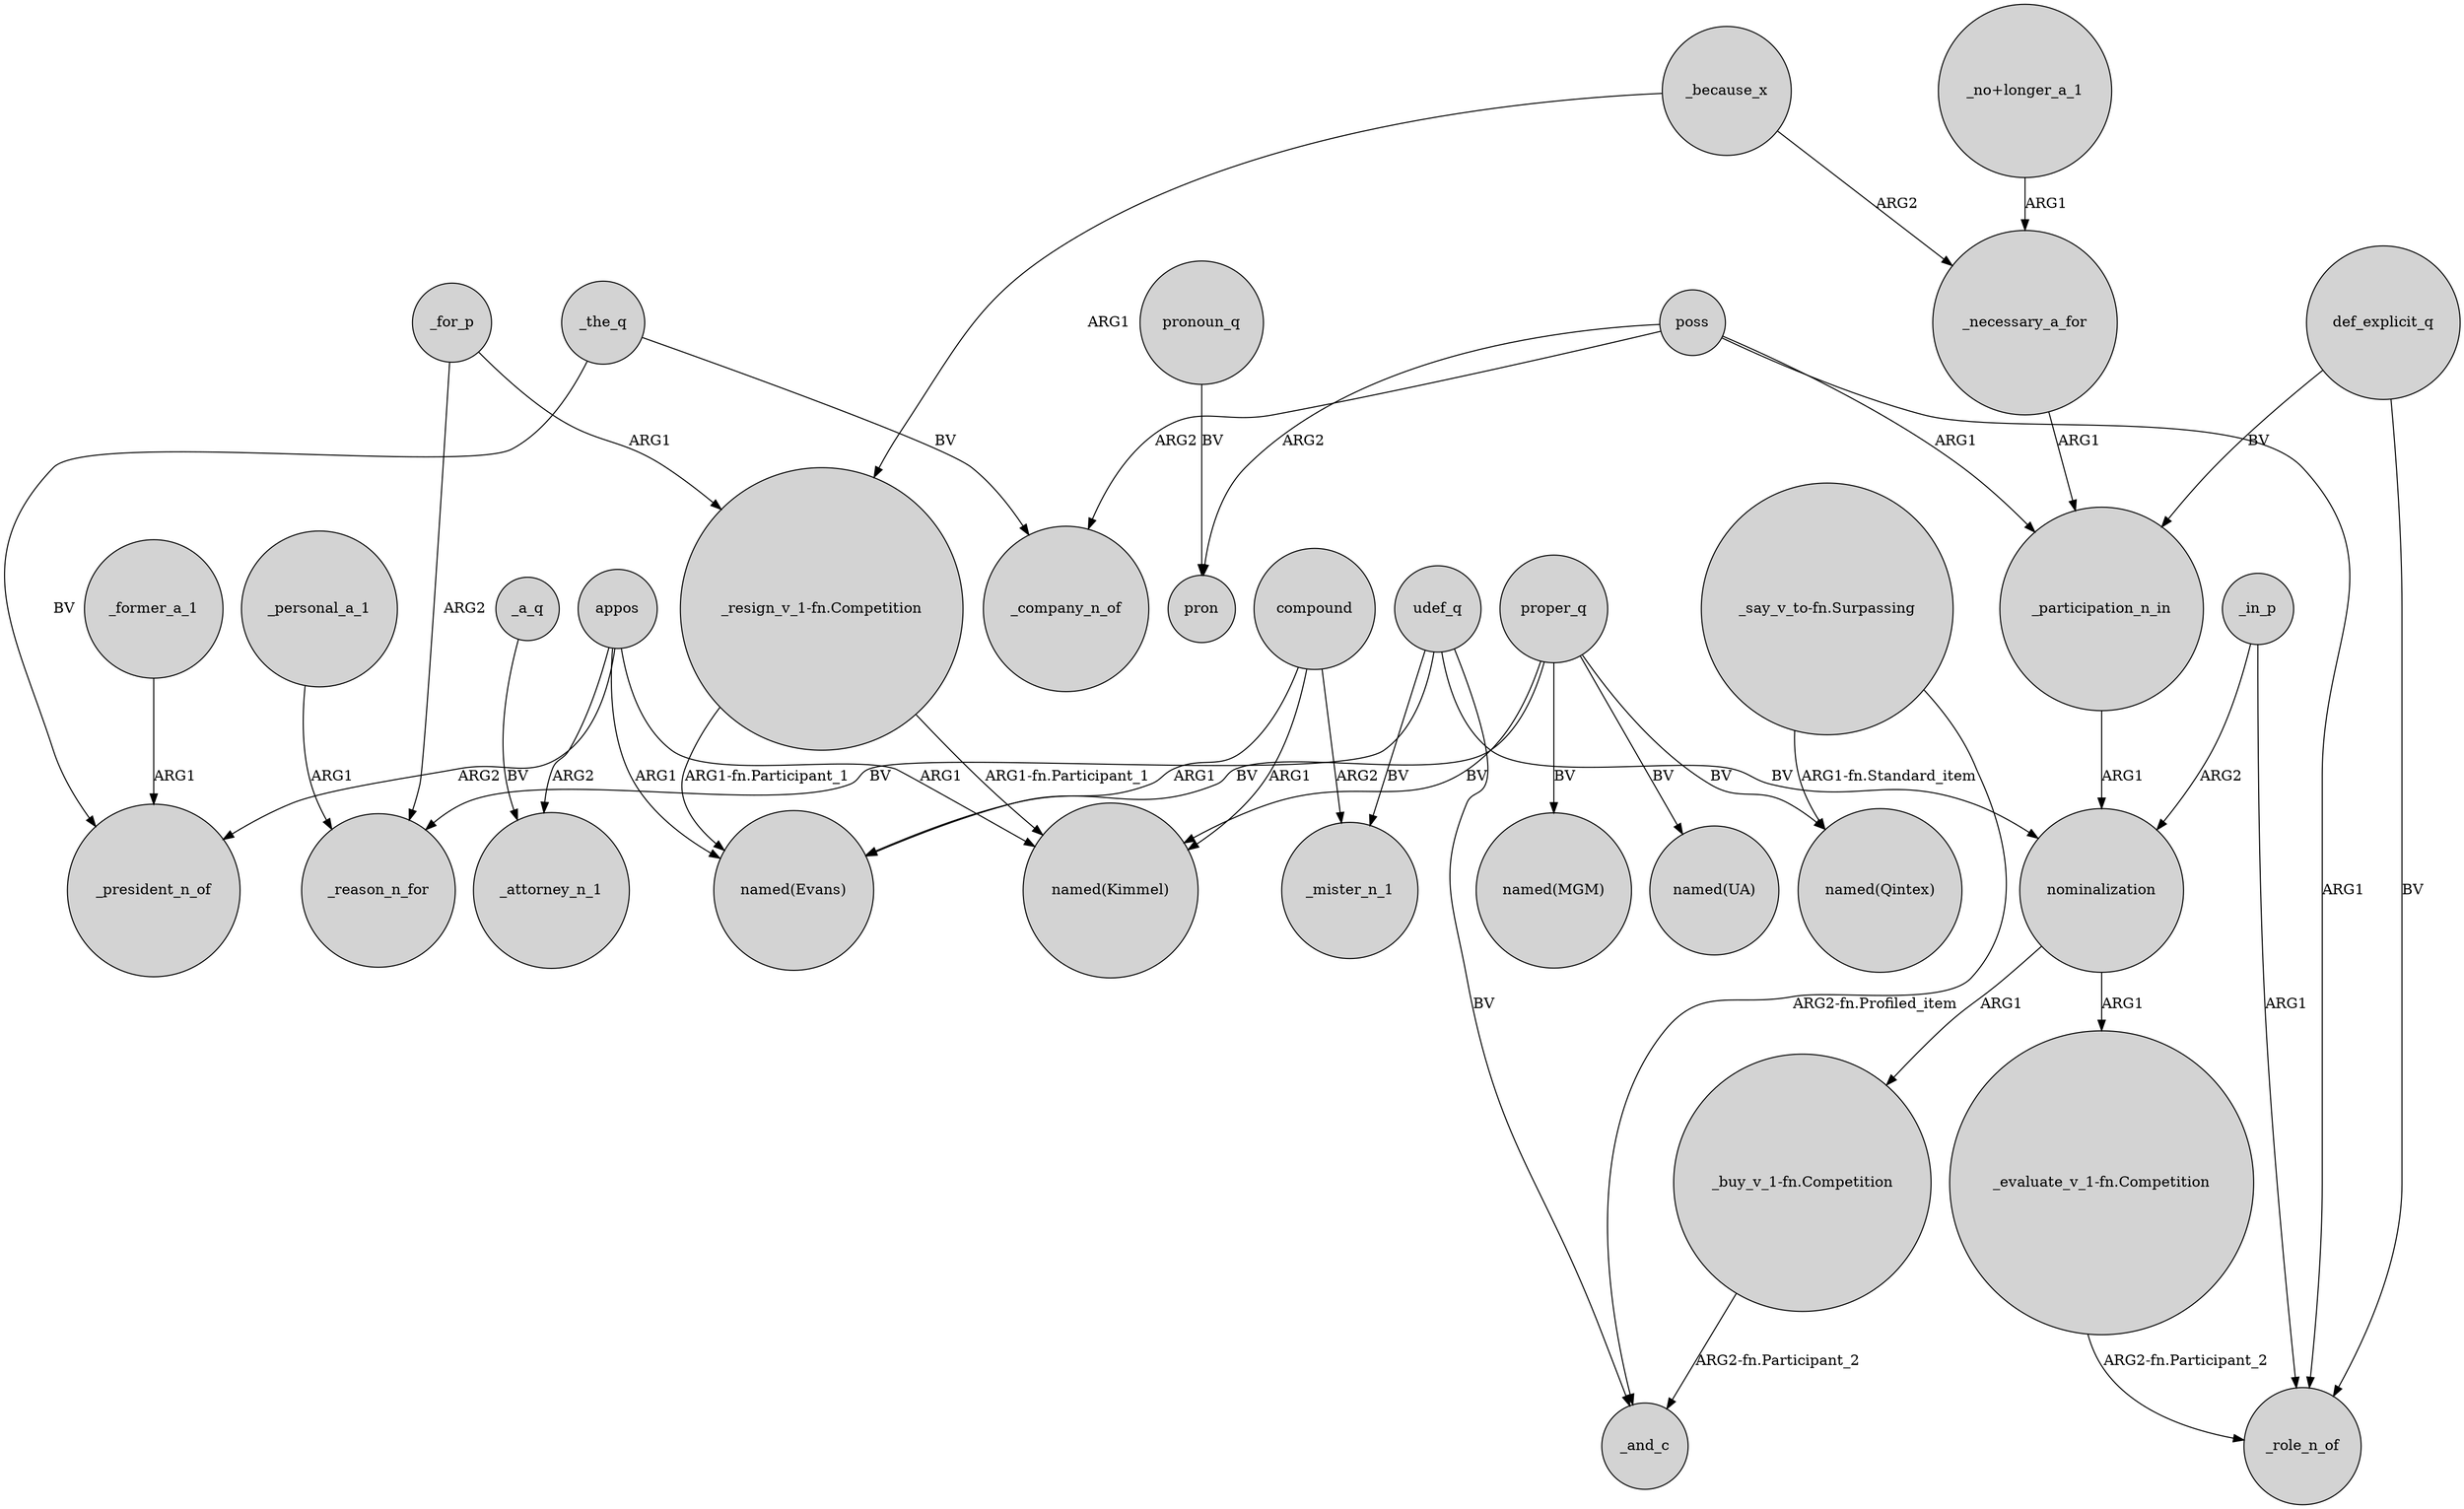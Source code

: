 digraph {
	node [shape=circle style=filled]
	_personal_a_1 -> _reason_n_for [label=ARG1]
	appos -> _president_n_of [label=ARG2]
	"_evaluate_v_1-fn.Competition" -> _role_n_of [label="ARG2-fn.Participant_2"]
	"_resign_v_1-fn.Competition" -> "named(Kimmel)" [label="ARG1-fn.Participant_1"]
	compound -> _mister_n_1 [label=ARG2]
	nominalization -> "_buy_v_1-fn.Competition" [label=ARG1]
	appos -> _attorney_n_1 [label=ARG2]
	_in_p -> _role_n_of [label=ARG1]
	_for_p -> "_resign_v_1-fn.Competition" [label=ARG1]
	_necessary_a_for -> _participation_n_in [label=ARG1]
	_a_q -> _attorney_n_1 [label=BV]
	poss -> _role_n_of [label=ARG1]
	compound -> "named(Kimmel)" [label=ARG1]
	udef_q -> nominalization [label=BV]
	"_buy_v_1-fn.Competition" -> _and_c [label="ARG2-fn.Participant_2"]
	udef_q -> _and_c [label=BV]
	udef_q -> _mister_n_1 [label=BV]
	proper_q -> "named(MGM)" [label=BV]
	compound -> "named(Evans)" [label=ARG1]
	proper_q -> "named(Kimmel)" [label=BV]
	pronoun_q -> pron [label=BV]
	poss -> pron [label=ARG2]
	poss -> _company_n_of [label=ARG2]
	appos -> "named(Evans)" [label=ARG1]
	_participation_n_in -> nominalization [label=ARG1]
	udef_q -> _reason_n_for [label=BV]
	proper_q -> "named(Evans)" [label=BV]
	"_say_v_to-fn.Surpassing" -> _and_c [label="ARG2-fn.Profiled_item"]
	appos -> "named(Kimmel)" [label=ARG1]
	proper_q -> "named(Qintex)" [label=BV]
	proper_q -> "named(UA)" [label=BV]
	"_no+longer_a_1" -> _necessary_a_for [label=ARG1]
	poss -> _participation_n_in [label=ARG1]
	"_say_v_to-fn.Surpassing" -> "named(Qintex)" [label="ARG1-fn.Standard_item"]
	_because_x -> "_resign_v_1-fn.Competition" [label=ARG1]
	_for_p -> _reason_n_for [label=ARG2]
	def_explicit_q -> _participation_n_in [label=BV]
	"_resign_v_1-fn.Competition" -> "named(Evans)" [label="ARG1-fn.Participant_1"]
	_the_q -> _president_n_of [label=BV]
	_in_p -> nominalization [label=ARG2]
	def_explicit_q -> _role_n_of [label=BV]
	_the_q -> _company_n_of [label=BV]
	nominalization -> "_evaluate_v_1-fn.Competition" [label=ARG1]
	_because_x -> _necessary_a_for [label=ARG2]
	_former_a_1 -> _president_n_of [label=ARG1]
}
